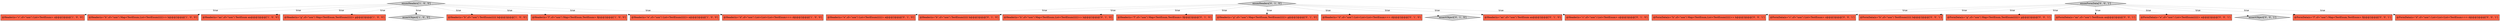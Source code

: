 digraph {
2 [style = filled, label = "@Header(n=\"c\",cf=\"uon\") List<TestEnum> c@@@2@@@['1', '0', '0']", fillcolor = tomato, shape = box image = "AAA0AAABBB1BBB"];
6 [style = filled, label = "@Header(n=\"h\",cf=\"uon\") Map<TestEnum,List<TestEnum((((((>> h@@@2@@@['1', '0', '0']", fillcolor = tomato, shape = box image = "AAA0AAABBB1BBB"];
9 [style = filled, label = "@Header(n=\"an\",cf=\"uon\") TestEnum an@@@2@@@['1', '0', '0']", fillcolor = tomato, shape = box image = "AAA0AAABBB1BBB"];
11 [style = filled, label = "@Header(n=\"e\",cf=\"uon\") List<TestEnum((((((> e@@@2@@@['0', '1', '0']", fillcolor = tomato, shape = box image = "AAA0AAABBB2BBB"];
26 [style = filled, label = "@FormData(n=\"h\",cf=\"uon\") Map<TestEnum,List<TestEnum((((((>> h@@@2@@@['0', '0', '1']", fillcolor = tomato, shape = box image = "AAA0AAABBB3BBB"];
8 [style = filled, label = "@Header(n=\"g\",cf=\"uon\") Map<TestEnum,TestEnum((((((> g@@@2@@@['1', '0', '0']", fillcolor = tomato, shape = box image = "AAA0AAABBB1BBB"];
13 [style = filled, label = "@Header(n=\"b\",cf=\"uon\") TestEnum(((((( b@@@2@@@['0', '1', '0']", fillcolor = tomato, shape = box image = "AAA0AAABBB2BBB"];
18 [style = filled, label = "@Header(n=\"h\",cf=\"uon\") Map<TestEnum,List<TestEnum((((((>> h@@@2@@@['0', '1', '0']", fillcolor = tomato, shape = box image = "AAA0AAABBB2BBB"];
16 [style = filled, label = "enumHeaders['0', '1', '0']", fillcolor = lightgray, shape = diamond image = "AAA0AAABBB2BBB"];
17 [style = filled, label = "@Header(n=\"f\",cf=\"uon\") Map<TestEnum,TestEnum> f@@@2@@@['0', '1', '0']", fillcolor = tomato, shape = box image = "AAA0AAABBB2BBB"];
14 [style = filled, label = "@Header(n=\"g\",cf=\"uon\") Map<TestEnum,TestEnum((((((> g@@@2@@@['0', '1', '0']", fillcolor = tomato, shape = box image = "AAA0AAABBB2BBB"];
20 [style = filled, label = "@FormData(n=\"c\",cf=\"uon\") List<TestEnum> c@@@2@@@['0', '0', '1']", fillcolor = tomato, shape = box image = "AAA0AAABBB3BBB"];
15 [style = filled, label = "@Header(n=\"d\",cf=\"uon\") List<List<List<TestEnum>>> d@@@2@@@['0', '1', '0']", fillcolor = tomato, shape = box image = "AAA0AAABBB2BBB"];
1 [style = filled, label = "assertObject['1', '0', '0']", fillcolor = lightgray, shape = diamond image = "AAA0AAABBB1BBB"];
5 [style = filled, label = "enumHeaders['1', '0', '0']", fillcolor = lightgray, shape = diamond image = "AAA0AAABBB1BBB"];
21 [style = filled, label = "@FormData(n=\"b\",cf=\"uon\") TestEnum(((((( b@@@2@@@['0', '0', '1']", fillcolor = tomato, shape = box image = "AAA0AAABBB3BBB"];
29 [style = filled, label = "enumFormData['0', '0', '1']", fillcolor = lightgray, shape = diamond image = "AAA0AAABBB3BBB"];
22 [style = filled, label = "@FormData(n=\"g\",cf=\"uon\") Map<TestEnum,TestEnum((((((> g@@@2@@@['0', '0', '1']", fillcolor = tomato, shape = box image = "AAA0AAABBB3BBB"];
12 [style = filled, label = "assertObject['0', '1', '0']", fillcolor = lightgray, shape = diamond image = "AAA0AAABBB2BBB"];
3 [style = filled, label = "@Header(n=\"b\",cf=\"uon\") TestEnum(((((( b@@@2@@@['1', '0', '0']", fillcolor = tomato, shape = box image = "AAA0AAABBB1BBB"];
7 [style = filled, label = "@Header(n=\"f\",cf=\"uon\") Map<TestEnum,TestEnum> f@@@2@@@['1', '0', '0']", fillcolor = tomato, shape = box image = "AAA0AAABBB1BBB"];
24 [style = filled, label = "@FormData(n=\"an\",cf=\"uon\") TestEnum an@@@2@@@['0', '0', '1']", fillcolor = tomato, shape = box image = "AAA0AAABBB3BBB"];
4 [style = filled, label = "@Header(n=\"e\",cf=\"uon\") List<TestEnum((((((> e@@@2@@@['1', '0', '0']", fillcolor = tomato, shape = box image = "AAA0AAABBB1BBB"];
10 [style = filled, label = "@Header(n=\"an\",cf=\"uon\") TestEnum an@@@2@@@['0', '1', '0']", fillcolor = tomato, shape = box image = "AAA0AAABBB2BBB"];
27 [style = filled, label = "@FormData(n=\"e\",cf=\"uon\") List<TestEnum((((((> e@@@2@@@['0', '0', '1']", fillcolor = tomato, shape = box image = "AAA0AAABBB3BBB"];
19 [style = filled, label = "@Header(n=\"c\",cf=\"uon\") List<TestEnum> c@@@2@@@['0', '1', '0']", fillcolor = tomato, shape = box image = "AAA0AAABBB2BBB"];
23 [style = filled, label = "assertObject['0', '0', '1']", fillcolor = lightgray, shape = diamond image = "AAA0AAABBB3BBB"];
28 [style = filled, label = "@FormData(n=\"f\",cf=\"uon\") Map<TestEnum,TestEnum> f@@@2@@@['0', '0', '1']", fillcolor = tomato, shape = box image = "AAA0AAABBB3BBB"];
0 [style = filled, label = "@Header(n=\"d\",cf=\"uon\") List<List<List<TestEnum>>> d@@@2@@@['1', '0', '0']", fillcolor = tomato, shape = box image = "AAA0AAABBB1BBB"];
25 [style = filled, label = "@FormData(n=\"d\",cf=\"uon\") List<List<List<TestEnum>>> d@@@2@@@['0', '0', '1']", fillcolor = tomato, shape = box image = "AAA0AAABBB3BBB"];
16->19 [style = dotted, label="true"];
16->12 [style = dotted, label="true"];
16->13 [style = dotted, label="true"];
29->27 [style = dotted, label="true"];
16->17 [style = dotted, label="true"];
5->1 [style = dotted, label="true"];
5->6 [style = dotted, label="true"];
29->23 [style = dotted, label="true"];
5->0 [style = dotted, label="true"];
5->3 [style = dotted, label="true"];
29->26 [style = dotted, label="true"];
29->20 [style = dotted, label="true"];
16->10 [style = dotted, label="true"];
5->4 [style = dotted, label="true"];
29->22 [style = dotted, label="true"];
29->28 [style = dotted, label="true"];
5->7 [style = dotted, label="true"];
16->14 [style = dotted, label="true"];
5->9 [style = dotted, label="true"];
29->21 [style = dotted, label="true"];
5->8 [style = dotted, label="true"];
16->11 [style = dotted, label="true"];
29->24 [style = dotted, label="true"];
29->25 [style = dotted, label="true"];
5->2 [style = dotted, label="true"];
16->15 [style = dotted, label="true"];
16->18 [style = dotted, label="true"];
}
